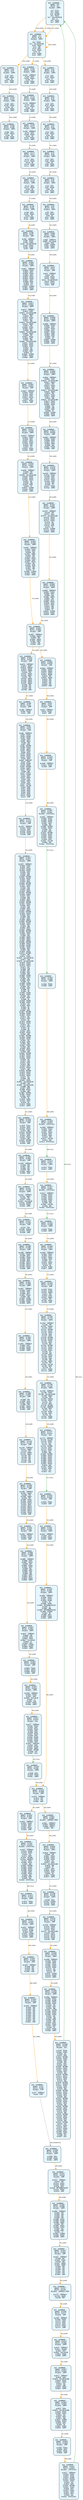 digraph Contract_CFG {
    rankdir=TB;
    node [shape=box, style="filled, rounded", fontname="Monospace", fontsize=9, margin=0.15];
    edge [fontname="Arial", fontsize=8, penwidth=1.2];

    "block_0" [label="合约: 0x6088d9...
起始PC: 0x0
终止PC: 0xc
终止指令: JUMPI
---------
0x0: PUSH1
0x2: PUSH1
0x4: MSTORE
0x5: PUSH1
0x7: CALLDATASIZE
0x8: LT
0x9: PUSH2
0xc: JUMPI", fillcolor="#e6f7ff"];
    "block_d" [label="合约: 0x6088d9...
起始PC: 0xd
终止PC: 0x1d
终止指令: JUMPI
---------
0xd: PUSH1
0xf: CALLDATALOAD
0x10: PUSH1
0x12: SHR
0x13: DUP1
0x14: PUSH4
0x19: GT
0x1a: PUSH2
0x1d: JUMPI", fillcolor="#e6f7ff"];
    "block_102" [label="合约: 0x6088d9...
起始PC: 0x102
终止PC: 0x10d
终止指令: JUMPI
---------
0x102: JUMPDEST
0x103: DUP1
0x104: PUSH4
0x109: GT
0x10a: PUSH2
0x10d: JUMPI", fillcolor="#e6f7ff"];
    "block_17a" [label="合约: 0x6088d9...
起始PC: 0x17a
终止PC: 0x185
终止指令: JUMPI
---------
0x17a: JUMPDEST
0x17b: DUP1
0x17c: PUSH4
0x181: GT
0x182: PUSH2
0x185: JUMPI", fillcolor="#e6f7ff"];
    "block_1b6" [label="合约: 0x6088d9...
起始PC: 0x1b6
终止PC: 0x1c1
终止指令: JUMPI
---------
0x1b6: JUMPDEST
0x1b7: DUP1
0x1b8: PUSH4
0x1bd: EQ
0x1be: PUSH2
0x1c1: JUMPI", fillcolor="#e6f7ff"];
    "block_1c2" [label="合约: 0x6088d9...
起始PC: 0x1c2
终止PC: 0x1cc
终止指令: JUMPI
---------
0x1c2: DUP1
0x1c3: PUSH4
0x1c8: EQ
0x1c9: PUSH2
0x1cc: JUMPI", fillcolor="#e6f7ff"];
    "block_1cd" [label="合约: 0x6088d9...
起始PC: 0x1cd
终止PC: 0x1d7
终止指令: JUMPI
---------
0x1cd: DUP1
0x1ce: PUSH4
0x1d3: EQ
0x1d4: PUSH2
0x1d7: JUMPI", fillcolor="#e6f7ff"];
    "block_1d8" [label="合约: 0x6088d9...
起始PC: 0x1d8
终止PC: 0x1e2
终止指令: JUMPI
---------
0x1d8: DUP1
0x1d9: PUSH4
0x1de: EQ
0x1df: PUSH2
0x1e2: JUMPI", fillcolor="#e6f7ff"];
    "block_28a" [label="合约: 0x6088d9...
起始PC: 0x28a
终止PC: 0x297
终止指令: JUMP
---------
0x28a: JUMPDEST
0x28b: PUSH2
0x28e: PUSH2
0x291: CALLDATASIZE
0x292: PUSH1
0x294: PUSH2
0x297: JUMP", fillcolor="#e6f7ff"];
    "block_46ac" [label="合约: 0x6088d9...
起始PC: 0x46ac
终止PC: 0x46bf
终止指令: JUMPI
---------
0x46ac: JUMPDEST
0x46ad: PUSH1
0x46af: DUP1
0x46b0: PUSH1
0x46b2: DUP1
0x46b3: PUSH1
0x46b5: PUSH1
0x46b7: DUP7
0x46b8: DUP9
0x46b9: SUB
0x46ba: SLT
0x46bb: ISZERO
0x46bc: PUSH2
0x46bf: JUMPI", fillcolor="#e6f7ff"];
    "block_46c4" [label="合约: 0x6088d9...
起始PC: 0x46c4
终止PC: 0x46ea
终止指令: JUMPI
---------
0x46c4: JUMPDEST
0x46c5: DUP6
0x46c6: CALLDATALOAD
0x46c7: SWAP5
0x46c8: POP
0x46c9: PUSH1
0x46cb: DUP7
0x46cc: ADD
0x46cd: CALLDATALOAD
0x46ce: SWAP4
0x46cf: POP
0x46d0: PUSH1
0x46d2: DUP7
0x46d3: ADD
0x46d4: CALLDATALOAD
0x46d5: SWAP3
0x46d6: POP
0x46d7: PUSH1
0x46d9: DUP7
0x46da: ADD
0x46db: CALLDATALOAD
0x46dc: PUSH1
0x46de: PUSH1
0x46e0: PUSH1
0x46e2: SHL
0x46e3: SUB
0x46e4: DUP2
0x46e5: GT
0x46e6: ISZERO
0x46e7: PUSH2
0x46ea: JUMPI", fillcolor="#e6f7ff"];
    "block_46ef" [label="合约: 0x6088d9...
起始PC: 0x46ef
终止PC: 0x46fa
终止指令: JUMP
---------
0x46ef: JUMPDEST
0x46f0: PUSH2
0x46f3: DUP9
0x46f4: DUP3
0x46f5: DUP10
0x46f6: ADD
0x46f7: PUSH2
0x46fa: JUMP", fillcolor="#e6f7ff"];
    "block_4523" [label="合约: 0x6088d9...
起始PC: 0x4523
终止PC: 0x4530
终止指令: JUMPI
---------
0x4523: JUMPDEST
0x4524: PUSH1
0x4526: DUP1
0x4527: DUP4
0x4528: PUSH1
0x452a: DUP5
0x452b: ADD
0x452c: SLT
0x452d: PUSH2
0x4530: JUMPI", fillcolor="#e6f7ff"];
    "block_4535" [label="合约: 0x6088d9...
起始PC: 0x4535
终止PC: 0x4547
终止指令: JUMPI
---------
0x4535: JUMPDEST
0x4536: POP
0x4537: DUP2
0x4538: CALLDATALOAD
0x4539: PUSH1
0x453b: PUSH1
0x453d: PUSH1
0x453f: SHL
0x4540: SUB
0x4541: DUP2
0x4542: GT
0x4543: ISZERO
0x4544: PUSH2
0x4547: JUMPI", fillcolor="#e6f7ff"];
    "block_454c" [label="合约: 0x6088d9...
起始PC: 0x454c
终止PC: 0x4562
终止指令: JUMPI
---------
0x454c: JUMPDEST
0x454d: PUSH1
0x454f: DUP4
0x4550: ADD
0x4551: SWAP2
0x4552: POP
0x4553: DUP4
0x4554: PUSH1
0x4556: DUP3
0x4557: PUSH1
0x4559: SHL
0x455a: DUP6
0x455b: ADD
0x455c: ADD
0x455d: GT
0x455e: ISZERO
0x455f: PUSH2
0x4562: JUMPI", fillcolor="#e6f7ff"];
    "block_4567" [label="合约: 0x6088d9...
起始PC: 0x4567
终止PC: 0x456d
终止指令: JUMP
---------
0x4567: JUMPDEST
0x4568: SWAP3
0x4569: POP
0x456a: SWAP3
0x456b: SWAP1
0x456c: POP
0x456d: JUMP", fillcolor="#e6f7ff"];
    "block_46fb" [label="合约: 0x6088d9...
起始PC: 0x46fb
终止PC: 0x470b
终止指令: JUMP
---------
0x46fb: JUMPDEST
0x46fc: SWAP7
0x46fd: SWAP10
0x46fe: SWAP6
0x46ff: SWAP9
0x4700: POP
0x4701: SWAP4
0x4702: SWAP7
0x4703: POP
0x4704: SWAP3
0x4705: SWAP5
0x4706: SWAP4
0x4707: SWAP3
0x4708: POP
0x4709: POP
0x470a: POP
0x470b: JUMP", fillcolor="#e6f7ff"];
    "block_298" [label="合约: 0x6088d9...
起始PC: 0x298
终止PC: 0x29c
终止指令: JUMP
---------
0x298: JUMPDEST
0x299: PUSH2
0x29c: JUMP", fillcolor="#e6f7ff"];
    "block_b8e" [label="合约: 0x6088d9...
起始PC: 0xb8e
终止PC: 0xbc3
终止指令: JUMP
---------
0xb8e: JUMPDEST
0xb8f: PUSH1
0xb91: MLOAD
0xb92: PUSH1
0xb94: DUP7
0xb95: SWAP1
0xb96: SHR
0xb97: DUP2
0xb98: MSTORE
0xb99: PUSH1
0xb9b: SWAP1
0xb9c: PUSH1
0xb9e: DUP1
0xb9f: MLOAD
0xba0: PUSH1
0xba2: PUSH2
0xba5: DUP4
0xba6: CODECOPY
0xba7: DUP2
0xba8: MLOAD
0xba9: SWAP2
0xbaa: MSTORE
0xbab: SWAP1
0xbac: PUSH1
0xbae: ADD
0xbaf: PUSH1
0xbb1: MLOAD
0xbb2: DUP1
0xbb3: SWAP2
0xbb4: SUB
0xbb5: SWAP1
0xbb6: LOG1
0xbb7: PUSH2
0xbba: CALLER
0xbbb: DUP8
0xbbc: DUP8
0xbbd: DUP8
0xbbe: DUP8
0xbbf: DUP8
0xbc0: PUSH2
0xbc3: JUMP", fillcolor="#e6f7ff"];
    "block_2231" [label="合约: 0x6088d9...
起始PC: 0x2231
终止PC: 0x223b
终止指令: JUMP
---------
0x2231: JUMPDEST
0x2232: PUSH1
0x2234: DUP1
0x2235: PUSH2
0x2238: PUSH2
0x223b: JUMP", fillcolor="#e6f7ff"];
    "block_182f" [label="合约: 0x6088d9...
起始PC: 0x182f
终止PC: 0x1917
终止指令: JUMPI
---------
0x182f: JUMPDEST
0x1830: PUSH1
0x1832: DUP1
0x1833: MLOAD
0x1834: PUSH1
0x1836: DUP2
0x1837: ADD
0x1838: DUP3
0x1839: MSTORE
0x183a: PUSH1
0x183c: DUP1
0x183d: DUP3
0x183e: MSTORE
0x183f: PUSH1
0x1841: DUP3
0x1842: ADD
0x1843: DUP2
0x1844: SWAP1
0x1845: MSTORE
0x1846: SWAP2
0x1847: DUP2
0x1848: ADD
0x1849: DUP3
0x184a: SWAP1
0x184b: MSTORE
0x184c: PUSH1
0x184e: DUP2
0x184f: ADD
0x1850: DUP3
0x1851: SWAP1
0x1852: MSTORE
0x1853: PUSH1
0x1855: DUP2
0x1856: ADD
0x1857: DUP3
0x1858: SWAP1
0x1859: MSTORE
0x185a: PUSH1
0x185c: DUP2
0x185d: ADD
0x185e: DUP3
0x185f: SWAP1
0x1860: MSTORE
0x1861: PUSH1
0x1863: DUP2
0x1864: ADD
0x1865: SWAP2
0x1866: SWAP1
0x1867: SWAP2
0x1868: MSTORE
0x1869: PUSH1
0x186b: MLOAD
0x186c: PUSH1
0x186e: DUP2
0x186f: ADD
0x1870: PUSH1
0x1872: MSTORE
0x1873: POP
0x1874: PUSH1
0x1876: CALLDATASIZE
0x1877: SUB
0x1878: CALLDATALOAD
0x1879: PUSH1
0x187b: PUSH1
0x187d: PUSH1
0x187f: SHL
0x1880: SUB
0x1881: NOT
0x1882: DUP2
0x1883: AND
0x1884: PUSH6
0x188b: PUSH1
0x188d: SHL
0x188e: DUP2
0x188f: EQ
0x1890: PUSH6
0x1897: PUSH1
0x1899: SHL
0x189a: DUP3
0x189b: EQ
0x189c: OR
0x189d: PUSH6
0x18a4: PUSH1
0x18a6: SHL
0x18a7: DUP3
0x18a8: EQ
0x18a9: PUSH6
0x18b0: PUSH1
0x18b2: SHL
0x18b3: DUP4
0x18b4: EQ
0x18b5: OR
0x18b6: DUP5
0x18b7: MSTORE
0x18b8: PUSH6
0x18bf: PUSH1
0x18c1: SHL
0x18c2: DUP3
0x18c3: EQ
0x18c4: PUSH6
0x18cb: PUSH1
0x18cd: SHL
0x18ce: DUP4
0x18cf: EQ
0x18d0: OR
0x18d1: DUP5
0x18d2: PUSH1
0x18d4: ADD
0x18d5: MSTORE
0x18d6: PUSH6
0x18dd: PUSH1
0x18df: SHL
0x18e0: DUP4
0x18e1: AND
0x18e2: PUSH1
0x18e4: SHR
0x18e5: DUP5
0x18e6: PUSH1
0x18e8: ADD
0x18e9: MSTORE
0x18ea: PUSH1
0x18ec: PUSH1
0x18ee: PUSH1
0x18f0: SHL
0x18f1: SUB
0x18f2: DUP4
0x18f3: AND
0x18f4: DUP5
0x18f5: PUSH1
0x18f7: ADD
0x18f8: MSTORE
0x18f9: PUSH1
0x18fb: PUSH1
0x18fd: PUSH1
0x18ff: SHL
0x1900: SUB
0x1901: PUSH1
0x1903: CALLDATASIZE
0x1904: SUB
0x1905: CALLDATALOAD
0x1906: AND
0x1907: DUP5
0x1908: PUSH1
0x190a: ADD
0x190b: MSTORE
0x190c: PUSH1
0x190e: DUP2
0x190f: EQ
0x1910: PUSH1
0x1912: DUP2
0x1913: EQ
0x1914: PUSH2
0x1917: JUMPI", fillcolor="#e6f7ff"];
    "block_1918" [label="合约: 0x6088d9...
起始PC: 0x1918
终止PC: 0x1929
终止指令: JUMP
---------
0x1918: PUSH1
0x191a: DUP6
0x191b: PUSH1
0x191d: ADD
0x191e: MSTORE
0x191f: PUSH1
0x1921: DUP6
0x1922: PUSH1
0x1924: ADD
0x1925: MSTORE
0x1926: PUSH2
0x1929: JUMP", fillcolor="#e6f7ff"];
    "block_1955" [label="合约: 0x6088d9...
起始PC: 0x1955
终止PC: 0x195b
终止指令: JUMP
---------
0x1955: JUMPDEST
0x1956: POP
0x1957: POP
0x1958: POP
0x1959: POP
0x195a: SWAP1
0x195b: JUMP", fillcolor="#e6f7ff"];
    "block_223c" [label="合约: 0x6088d9...
起始PC: 0x223c
终止PC: 0x2246
终止指令: JUMPI
---------
0x223c: JUMPDEST
0x223d: SWAP1
0x223e: POP
0x223f: PUSH1
0x2241: CALLVALUE
0x2242: ISZERO
0x2243: PUSH2
0x2246: JUMPI", fillcolor="#e6f7ff"];
    "block_2247" [label="合约: 0x6088d9...
起始PC: 0x2247
终止PC: 0x2260
终止指令: JUMP
---------
0x2247: POP
0x2248: PUSH20
0x225d: PUSH2
0x2260: JUMP", fillcolor="#e6f7ff"];
    "block_2386" [label="合约: 0x6088d9...
起始PC: 0x2386
终止PC: 0x2395
终止指令: JUMP
---------
0x2386: JUMPDEST
0x2387: PUSH1
0x2389: DUP1
0x238a: PUSH2
0x238d: DUP5
0x238e: DUP5
0x238f: DUP14
0x2390: DUP14
0x2391: DUP14
0x2392: PUSH2
0x2395: JUMP", fillcolor="#e6f7ff"];
    "block_195c" [label="合约: 0x6088d9...
起始PC: 0x195c
终止PC: 0x1969
终止指令: JUMPI
---------
0x195c: JUMPDEST
0x195d: PUSH1
0x195f: DUP1
0x1960: DUP7
0x1961: PUSH1
0x1963: ADD
0x1964: MLOAD
0x1965: ISZERO
0x1966: PUSH2
0x1969: JUMPI", fillcolor="#e6f7ff"];
    "block_1981" [label="合约: 0x6088d9...
起始PC: 0x1981
终止PC: 0x1987
终止指令: JUMPI
---------
0x1981: JUMPDEST
0x1982: DUP7
0x1983: MLOAD
0x1984: PUSH2
0x1987: JUMPI", fillcolor="#e6f7ff"];
    "block_1988" [label="合约: 0x6088d9...
起始PC: 0x1988
终止PC: 0x1991
终止指令: JUMP
---------
0x1988: POP
0x1989: DUP3
0x198a: SWAP1
0x198b: POP
0x198c: PUSH1
0x198e: PUSH2
0x1991: JUMP", fillcolor="#e6f7ff"];
    "block_1ca0" [label="合约: 0x6088d9...
起始PC: 0x1ca0
终止PC: 0x1ca9
终止指令: JUMP
---------
0x1ca0: JUMPDEST
0x1ca1: SWAP6
0x1ca2: POP
0x1ca3: SWAP6
0x1ca4: SWAP4
0x1ca5: POP
0x1ca6: POP
0x1ca7: POP
0x1ca8: POP
0x1ca9: JUMP", fillcolor="#e6f7ff"];
    "block_2396" [label="合约: 0x6088d9...
起始PC: 0x2396
终止PC: 0x23a9
终止指令: JUMP
---------
0x2396: JUMPDEST
0x2397: SWAP2
0x2398: POP
0x2399: SWAP2
0x239a: POP
0x239b: PUSH1
0x239d: PUSH2
0x23a0: DUP13
0x23a1: DUP5
0x23a2: DUP13
0x23a3: DUP13
0x23a4: DUP13
0x23a5: DUP13
0x23a6: PUSH2
0x23a9: JUMP", fillcolor="#e6f7ff"];
    "block_3261" [label="合约: 0x6088d9...
起始PC: 0x3261
终止PC: 0x3267
终止指令: JUMP
---------
0x3261: JUMPDEST
0x3262: PUSH1
0x3264: PUSH2
0x3267: JUMP", fillcolor="#e6f7ff"];
    "block_3685" [label="合约: 0x6088d9...
起始PC: 0x3685
终止PC: 0x3696
终止指令: JUMPI
---------
0x3685: JUMPDEST
0x3686: DUP3
0x3687: PUSH1
0x3689: NOT
0x368a: PUSH1
0x368c: DUP5
0x368d: MUL
0x368e: DUP3
0x368f: ADD
0x3690: ADD
0x3691: DUP4
0x3692: DUP1
0x3693: PUSH2
0x3696: JUMPI", fillcolor="#e6f7ff"];
    "block_36a7" [label="合约: 0x6088d9...
起始PC: 0x36a7
终止PC: 0x36b3
终止指令: JUMPI
---------
0x36a7: JUMPDEST
0x36a8: POP
0x36a9: DUP9
0x36aa: PUSH1
0x36ac: CALLVALUE
0x36ad: GT
0x36ae: DUP1
0x36af: ISZERO
0x36b0: PUSH2
0x36b3: JUMPI", fillcolor="#e6f7ff"];
    "block_36b4" [label="合约: 0x6088d9...
起始PC: 0x36b4
终止PC: 0x36bb
终止指令: JUMP
---------
0x36b4: PUSH2
0x36b7: DUP10
0x36b8: PUSH2
0x36bb: JUMP", fillcolor="#e6f7ff"];
    "block_33b4" [label="合约: 0x6088d9...
起始PC: 0x33b4
终止PC: 0x33be
终止指令: JUMPI
---------
0x33b4: JUMPDEST
0x33b5: PUSH1
0x33b7: DUP2
0x33b8: CALLVALUE
0x33b9: LT
0x33ba: SUB
0x33bb: PUSH2
0x33be: JUMPI", fillcolor="#e6f7ff"];
    "block_33cf" [label="合约: 0x6088d9...
起始PC: 0x33cf
终止PC: 0x33e7
终止指令: CALL
---------
0x33cf: JUMPDEST
0x33d0: PUSH1
0x33d2: DUP1
0x33d3: PUSH1
0x33d5: DUP1
0x33d6: DUP5
0x33d7: PUSH1
0x33d9: DUP1
0x33da: MLOAD
0x33db: PUSH1
0x33dd: PUSH2
0x33e0: DUP4
0x33e1: CODECOPY
0x33e2: DUP2
0x33e3: MLOAD
0x33e4: SWAP2
0x33e5: MSTORE
0x33e6: GAS
0x33e7: CALL", fillcolor="#e6f7ff"];
    "block_33e8" [label="合约: 0x6088d9...
起始PC: 0x33e8
终止PC: 0x33ec
终止指令: JUMPI
---------
0x33e8: DUP1
0x33e9: PUSH2
0x33ec: JUMPI", fillcolor="#e6f7ff"];
    "block_167d" [label="合约: 0x6088d9...
起始PC: 0x167d
终止PC: 0x1680
终止指令: JUMP
---------
0x167d: JUMPDEST
0x167e: POP
0x167f: POP
0x1680: JUMP", fillcolor="#e6f7ff"];
    "block_36bc" [label="合约: 0x6088d9...
起始PC: 0x36bc
终止PC: 0x36bf
终止指令: JUMPDEST_PREV
---------
0x36bc: JUMPDEST
0x36bd: ADDRESS
0x36be: SWAP11
0x36bf: POP", fillcolor="#e6f7ff"];
    "block_36ea" [label="合约: 0x6088d9...
起始PC: 0x36ea
终止PC: 0x36ff
终止指令: JUMPI
---------
0x36ea: JUMPDEST
0x36eb: POP
0x36ec: PUSH1
0x36ee: PUSH1
0x36f0: PUSH1
0x36f2: SHL
0x36f3: DUP4
0x36f4: CALLDATALOAD
0x36f5: AND
0x36f6: GT
0x36f7: DUP1
0x36f8: PUSH1
0x36fa: DUP2
0x36fb: EQ
0x36fc: PUSH2
0x36ff: JUMPI", fillcolor="#e6f7ff"];
    "block_3700" [label="合约: 0x6088d9...
起始PC: 0x3700
终止PC: 0x3705
终止指令: JUMPI
---------
0x3700: DUP1
0x3701: ISZERO
0x3702: PUSH2
0x3705: JUMPI", fillcolor="#e6f7ff"];
    "block_3729" [label="合约: 0x6088d9...
起始PC: 0x3729
终止PC: 0x3736
终止指令: JUMP
---------
0x3729: JUMPDEST
0x372a: PUSH2
0x372d: DUP11
0x372e: DUP6
0x372f: CALLDATALOAD
0x3730: DUP6
0x3731: DUP16
0x3732: DUP16
0x3733: PUSH2
0x3736: JUMP", fillcolor="#e6f7ff"];
    "block_3268" [label="合约: 0x6088d9...
起始PC: 0x3268
终止PC: 0x3279
终止指令: JUMPI
---------
0x3268: JUMPDEST
0x3269: PUSH1
0x326b: DUP6
0x326c: PUSH1
0x326e: PUSH1
0x3270: PUSH1
0x3272: SHL
0x3273: SUB
0x3274: LT
0x3275: ISZERO
0x3276: PUSH2
0x3279: JUMPI", fillcolor="#e6f7ff"];
    "block_328a" [label="合约: 0x6088d9...
起始PC: 0x328a
终止PC: 0x32a8
终止指令: JUMPI
---------
0x328a: JUMPDEST
0x328b: PUSH1
0x328d: MLOAD
0x328e: PUSH1
0x3290: PUSH1
0x3292: SHL
0x3293: DUP7
0x3294: AND
0x3295: ISZERO
0x3296: PUSH1
0x3298: PUSH1
0x329a: PUSH1
0x329c: SHL
0x329d: SUB
0x329e: DUP8
0x329f: AND
0x32a0: DUP2
0x32a1: PUSH1
0x32a3: DUP2
0x32a4: EQ
0x32a5: PUSH2
0x32a8: JUMPI", fillcolor="#e6f7ff"];
    "block_32a9" [label="合约: 0x6088d9...
起始PC: 0x32a9
终止PC: 0x3307
终止指令: CALL
---------
0x32a9: PUSH4
0x32ae: PUSH1
0x32b0: SHL
0x32b1: DUP5
0x32b2: MSTORE
0x32b3: PUSH1
0x32b5: DUP5
0x32b6: ADD
0x32b7: DUP7
0x32b8: DUP2
0x32b9: MSTORE
0x32ba: PUSH1
0x32bc: PUSH1
0x32be: DUP3
0x32bf: ADD
0x32c0: MSTORE
0x32c1: DUP11
0x32c2: PUSH1
0x32c4: DUP3
0x32c5: ADD
0x32c6: MSTORE
0x32c7: PUSH20
0x32dc: PUSH1
0x32de: DUP3
0x32df: ADD
0x32e0: MSTORE
0x32e1: PUSH1
0x32e3: PUSH1
0x32e5: DUP3
0x32e6: ADD
0x32e7: MSTORE
0x32e8: PUSH1
0x32ea: PUSH1
0x32ec: DUP3
0x32ed: ADD
0x32ee: MSTORE
0x32ef: DUP8
0x32f0: PUSH1
0x32f2: DUP3
0x32f3: ADD
0x32f4: MSTORE
0x32f5: DUP9
0x32f6: PUSH1
0x32f8: DUP3
0x32f9: ADD
0x32fa: MSTORE
0x32fb: POP
0x32fc: PUSH1
0x32fe: DUP1
0x32ff: PUSH2
0x3302: DUP7
0x3303: PUSH1
0x3305: DUP7
0x3306: GAS
0x3307: CALL", fillcolor="#e6f7ff"];
    "block_1e" [label="合约: 0x6088d9...
起始PC: 0x1e
终止PC: 0x28
终止指令: JUMPI
---------
0x1e: DUP1
0x1f: PUSH4
0x24: GT
0x25: PUSH2
0x28: JUMPI", fillcolor="#e6f7ff"];
    "block_29" [label="合约: 0x6088d9...
起始PC: 0x29
终止PC: 0x33
终止指令: JUMPI
---------
0x29: DUP1
0x2a: PUSH4
0x2f: GT
0x30: PUSH2
0x33: JUMPI", fillcolor="#e6f7ff"];
    "block_34" [label="合约: 0x6088d9...
起始PC: 0x34
终止PC: 0x3e
终止指令: JUMPI
---------
0x34: DUP1
0x35: PUSH4
0x3a: EQ
0x3b: PUSH2
0x3e: JUMPI", fillcolor="#e6f7ff"];
    "block_3f" [label="合约: 0x6088d9...
起始PC: 0x3f
终止PC: 0x49
终止指令: JUMPI
---------
0x3f: DUP1
0x40: PUSH4
0x45: EQ
0x46: PUSH2
0x49: JUMPI", fillcolor="#e6f7ff"];
    "block_4a" [label="合约: 0x6088d9...
起始PC: 0x4a
终止PC: 0x54
终止指令: JUMPI
---------
0x4a: DUP1
0x4b: PUSH4
0x50: EQ
0x51: PUSH2
0x54: JUMPI", fillcolor="#e6f7ff"];
    "block_55" [label="合约: 0x6088d9...
起始PC: 0x55
终止PC: 0x5f
终止指令: JUMPI
---------
0x55: DUP1
0x56: PUSH4
0x5b: EQ
0x5c: PUSH2
0x5f: JUMPI", fillcolor="#e6f7ff"];
    "block_608" [label="合约: 0x6088d9...
起始PC: 0x608
终止PC: 0x60f
终止指令: JUMPI
---------
0x608: JUMPDEST
0x609: CALLVALUE
0x60a: DUP1
0x60b: ISZERO
0x60c: PUSH2
0x60f: JUMPI", fillcolor="#e6f7ff"];
    "block_614" [label="合约: 0x6088d9...
起始PC: 0x614
终止PC: 0x622
终止指令: JUMP
---------
0x614: JUMPDEST
0x615: POP
0x616: PUSH2
0x619: PUSH2
0x61c: CALLDATASIZE
0x61d: PUSH1
0x61f: PUSH2
0x622: JUMP", fillcolor="#e6f7ff"];
    "block_50a8" [label="合约: 0x6088d9...
起始PC: 0x50a8
终止PC: 0x50b9
终止指令: JUMPI
---------
0x50a8: JUMPDEST
0x50a9: PUSH1
0x50ab: DUP1
0x50ac: PUSH1
0x50ae: DUP1
0x50af: PUSH1
0x50b1: DUP6
0x50b2: DUP8
0x50b3: SUB
0x50b4: SLT
0x50b5: ISZERO
0x50b6: PUSH2
0x50b9: JUMPI", fillcolor="#e6f7ff"];
    "block_50be" [label="合约: 0x6088d9...
起始PC: 0x50be
终止PC: 0x50dd
终止指令: JUMPI
---------
0x50be: JUMPDEST
0x50bf: DUP5
0x50c0: CALLDATALOAD
0x50c1: SWAP4
0x50c2: POP
0x50c3: PUSH1
0x50c5: DUP6
0x50c6: ADD
0x50c7: CALLDATALOAD
0x50c8: SWAP3
0x50c9: POP
0x50ca: PUSH1
0x50cc: DUP6
0x50cd: ADD
0x50ce: CALLDATALOAD
0x50cf: PUSH1
0x50d1: PUSH1
0x50d3: PUSH1
0x50d5: SHL
0x50d6: SUB
0x50d7: DUP2
0x50d8: GT
0x50d9: ISZERO
0x50da: PUSH2
0x50dd: JUMPI", fillcolor="#e6f7ff"];
    "block_50e2" [label="合约: 0x6088d9...
起始PC: 0x50e2
终止PC: 0x50ed
终止指令: JUMP
---------
0x50e2: JUMPDEST
0x50e3: PUSH2
0x50e6: DUP8
0x50e7: DUP3
0x50e8: DUP9
0x50e9: ADD
0x50ea: PUSH2
0x50ed: JUMP", fillcolor="#e6f7ff"];
    "block_4fdd" [label="合约: 0x6088d9...
起始PC: 0x4fdd
终止PC: 0x4fea
终止指令: JUMPI
---------
0x4fdd: JUMPDEST
0x4fde: PUSH1
0x4fe0: DUP1
0x4fe1: DUP4
0x4fe2: PUSH1
0x4fe4: DUP5
0x4fe5: ADD
0x4fe6: SLT
0x4fe7: PUSH2
0x4fea: JUMPI", fillcolor="#e6f7ff"];
    "block_4fef" [label="合约: 0x6088d9...
起始PC: 0x4fef
终止PC: 0x5001
终止指令: JUMPI
---------
0x4fef: JUMPDEST
0x4ff0: POP
0x4ff1: DUP2
0x4ff2: CALLDATALOAD
0x4ff3: PUSH1
0x4ff5: PUSH1
0x4ff7: PUSH1
0x4ff9: SHL
0x4ffa: SUB
0x4ffb: DUP2
0x4ffc: GT
0x4ffd: ISZERO
0x4ffe: PUSH2
0x5001: JUMPI", fillcolor="#e6f7ff"];
    "block_5006" [label="合约: 0x6088d9...
起始PC: 0x5006
终止PC: 0x5019
终止指令: JUMPI
---------
0x5006: JUMPDEST
0x5007: PUSH1
0x5009: DUP4
0x500a: ADD
0x500b: SWAP2
0x500c: POP
0x500d: DUP4
0x500e: PUSH1
0x5010: DUP3
0x5011: DUP6
0x5012: ADD
0x5013: ADD
0x5014: GT
0x5015: ISZERO
0x5016: PUSH2
0x5019: JUMPI", fillcolor="#e6f7ff"];
    "block_50ee" [label="合约: 0x6088d9...
起始PC: 0x50ee
终止PC: 0x50f9
终止指令: JUMP
---------
0x50ee: JUMPDEST
0x50ef: SWAP6
0x50f0: SWAP9
0x50f1: SWAP5
0x50f2: SWAP8
0x50f3: POP
0x50f4: SWAP6
0x50f5: POP
0x50f6: POP
0x50f7: POP
0x50f8: POP
0x50f9: JUMP", fillcolor="#e6f7ff"];
    "block_623" [label="合约: 0x6088d9...
起始PC: 0x623
终止PC: 0x627
终止指令: JUMP
---------
0x623: JUMPDEST
0x624: PUSH2
0x627: JUMP", fillcolor="#e6f7ff"];
    "block_15e0" [label="合约: 0x6088d9...
起始PC: 0x15e0
终止PC: 0x15e4
终止指令: JUMP
---------
0x15e0: JUMPDEST
0x15e1: PUSH2
0x15e4: JUMP", fillcolor="#e6f7ff"];
    "block_1681" [label="合约: 0x6088d9...
起始PC: 0x1681
终止PC: 0x16ac
终止指令: STATICCALL
---------
0x1681: JUMPDEST
0x1682: PUSH1
0x1684: MLOAD
0x1685: PUSH1
0x1687: DUP2
0x1688: ADD
0x1689: PUSH20
0x169e: PUSH1
0x16a0: SHL
0x16a1: DUP3
0x16a2: MSTORE
0x16a3: PUSH1
0x16a5: PUSH1
0x16a7: PUSH1
0x16a9: DUP5
0x16aa: CALLER
0x16ab: GAS
0x16ac: STATICCALL", fillcolor="#e6f7ff"];
    "block_16ad" [label="合约: 0x6088d9...
起始PC: 0x16ad
终止PC: 0x16b0
终止指令: JUMPI
---------
0x16ad: PUSH2
0x16b0: JUMPI", fillcolor="#e6f7ff"];
    "block_16b8" [label="合约: 0x6088d9...
起始PC: 0x16b8
终止PC: 0x16c3
终止指令: STATICCALL
---------
0x16b8: JUMPDEST
0x16b9: PUSH1
0x16bb: DUP1
0x16bc: PUSH1
0x16be: DUP1
0x16bf: DUP6
0x16c0: ADD
0x16c1: CALLER
0x16c2: GAS
0x16c3: STATICCALL", fillcolor="#e6f7ff"];
    "block_16c4" [label="合约: 0x6088d9...
起始PC: 0x16c4
终止PC: 0x16c7
终止指令: JUMPI
---------
0x16c4: PUSH2
0x16c7: JUMPI", fillcolor="#e6f7ff"];
    "block_16cf" [label="合约: 0x6088d9...
起始PC: 0x16cf
终止PC: 0x16dc
终止指令: STATICCALL
---------
0x16cf: JUMPDEST
0x16d0: PUSH1
0x16d2: PUSH1
0x16d4: PUSH1
0x16d6: PUSH1
0x16d8: DUP6
0x16d9: ADD
0x16da: CALLER
0x16db: GAS
0x16dc: STATICCALL", fillcolor="#e6f7ff"];
    "block_16dd" [label="合约: 0x6088d9...
起始PC: 0x16dd
终止PC: 0x16e0
终止指令: JUMPI
---------
0x16dd: PUSH2
0x16e0: JUMPI", fillcolor="#e6f7ff"];
    "block_16e8" [label="合约: 0x6088d9...
起始PC: 0x16e8
终止PC: 0x16f7
终止指令: JUMPI
---------
0x16e8: JUMPDEST
0x16e9: PUSH1
0x16eb: DUP1
0x16ec: PUSH1
0x16ee: DUP9
0x16ef: SGT
0x16f0: PUSH1
0x16f2: DUP2
0x16f3: EQ
0x16f4: PUSH2
0x16f7: JUMPI", fillcolor="#e6f7ff"];
    "block_16f8" [label="合约: 0x6088d9...
起始PC: 0x16f8
终止PC: 0x1703
终止指令: JUMP
---------
0x16f8: PUSH1
0x16fa: MLOAD
0x16fb: SWAP3
0x16fc: POP
0x16fd: DUP8
0x16fe: SWAP2
0x16ff: POP
0x1700: PUSH2
0x1703: JUMP", fillcolor="#e6f7ff"];
    "block_170d" [label="合约: 0x6088d9...
起始PC: 0x170d
终止PC: 0x1774
终止指令: JUMPI
---------
0x170d: JUMPDEST
0x170e: POP
0x170f: PUSH32
0x1730: DUP5
0x1731: MSTORE
0x1732: PUSH1
0x1734: PUSH1
0x1736: SHA3
0x1737: DUP4
0x1738: MSTORE
0x1739: PUSH32
0x175a: PUSH1
0x175c: DUP5
0x175d: ADD
0x175e: MSTORE
0x175f: PUSH1
0x1761: PUSH1
0x1763: PUSH1
0x1765: SHL
0x1766: SUB
0x1767: PUSH1
0x1769: DUP6
0x176a: SHA3
0x176b: AND
0x176c: SWAP3
0x176d: POP
0x176e: CALLER
0x176f: DUP4
0x1770: EQ
0x1771: PUSH2
0x1774: JUMPI", fillcolor="#e6f7ff"];
    "block_1785" [label="合约: 0x6088d9...
起始PC: 0x1785
终止PC: 0x17af
终止指令: JUMPI
---------
0x1785: JUMPDEST
0x1786: PUSH1
0x1788: CALLDATALOAD
0x1789: SWAP3
0x178a: POP
0x178b: PUSH20
0x17a0: PUSH1
0x17a2: SHL
0x17a3: DUP5
0x17a4: MSTORE
0x17a5: ADDRESS
0x17a6: DUP4
0x17a7: EQ
0x17a8: PUSH1
0x17aa: DUP2
0x17ab: EQ
0x17ac: PUSH2
0x17af: JUMPI", fillcolor="#e6f7ff"];
    "block_17f7" [label="合约: 0x6088d9...
起始PC: 0x17f7
终止PC: 0x1815
终止指令: CALL
---------
0x17f7: JUMPDEST
0x17f8: CALLER
0x17f9: PUSH1
0x17fb: DUP7
0x17fc: ADD
0x17fd: MSTORE
0x17fe: DUP2
0x17ff: PUSH1
0x1801: DUP7
0x1802: ADD
0x1803: MSTORE
0x1804: PUSH2
0x1807: PUSH1
0x1809: PUSH1
0x180b: PUSH1
0x180d: PUSH1
0x180f: DUP10
0x1810: ADD
0x1811: PUSH1
0x1813: DUP9
0x1814: GAS
0x1815: CALL", fillcolor="#e6f7ff"];
    "block_1816" [label="合约: 0x6088d9...
起始PC: 0x1816
终止PC: 0x1819
终止指令: JUMP
---------
0x1816: PUSH2
0x1819: JUMP", fillcolor="#e6f7ff"];
    "block_164c" [label="合约: 0x6088d9...
起始PC: 0x164c
终止PC: 0x1651
终止指令: JUMPI
---------
0x164c: JUMPDEST
0x164d: DUP1
0x164e: PUSH2
0x1651: JUMPI", fillcolor="#e6f7ff"];
    "block_1659" [label="合约: 0x6088d9...
起始PC: 0x1659
终止PC: 0x166c
终止指令: JUMPI
---------
0x1659: JUMPDEST
0x165a: PUSH1
0x165c: PUSH1
0x165e: MLOAD
0x165f: EQ
0x1660: PUSH1
0x1662: RETURNDATASIZE
0x1663: GT
0x1664: AND
0x1665: RETURNDATASIZE
0x1666: ISZERO
0x1667: OR
0x1668: DUP1
0x1669: PUSH2
0x166c: JUMPI", fillcolor="#e6f7ff"];
    "block_181a" [label="合约: 0x6088d9...
起始PC: 0x181a
终止PC: 0x1823
终止指令: JUMP
---------
0x181a: JUMPDEST
0x181b: PUSH2
0x181e: DUP4
0x181f: DUP7
0x1820: PUSH2
0x1823: JUMP", fillcolor="#e6f7ff"];
    "block_15ef" [label="合约: 0x6088d9...
起始PC: 0x15ef
终止PC: 0x1610
终止指令: STATICCALL
---------
0x15ef: JUMPDEST
0x15f0: PUSH8
0x15f9: PUSH1
0x15fb: SHL
0x15fc: DUP2
0x15fd: MSTORE
0x15fe: ADDRESS
0x15ff: DUP2
0x1600: PUSH1
0x1602: ADD
0x1603: MSTORE
0x1604: PUSH1
0x1606: PUSH1
0x1608: PUSH1
0x160a: DUP4
0x160b: PUSH1
0x160d: ADD
0x160e: DUP6
0x160f: GAS
0x1610: STATICCALL", fillcolor="#e6f7ff"];
    "block_1611" [label="合约: 0x6088d9...
起始PC: 0x1611
终止PC: 0x1614
终止指令: JUMPI
---------
0x1611: PUSH2
0x1614: JUMPI", fillcolor="#e6f7ff"];
    "block_161c" [label="合约: 0x6088d9...
起始PC: 0x161c
终止PC: 0x1625
终止指令: JUMPI
---------
0x161c: JUMPDEST
0x161d: PUSH1
0x161f: MLOAD
0x1620: DUP1
0x1621: ISZERO
0x1622: PUSH2
0x1625: JUMPI", fillcolor="#e6f7ff"];
    "block_1647" [label="合约: 0x6088d9...
起始PC: 0x1647
终止PC: 0x164b
终止指令: JUMP
---------
0x1647: JUMPDEST
0x1648: POP
0x1649: POP
0x164a: POP
0x164b: JUMP", fillcolor="#e6f7ff"];
    "block_1824" [label="合约: 0x6088d9...
起始PC: 0x1824
终止PC: 0x182e
终止指令: JUMP
---------
0x1824: JUMPDEST
0x1825: POP
0x1826: POP
0x1827: POP
0x1828: POP
0x1829: POP
0x182a: POP
0x182b: POP
0x182c: POP
0x182d: POP
0x182e: JUMP", fillcolor="#e6f7ff"];
    "block_237" [label="合约: 0x6088d9...
起始PC: 0x237
终止PC: 0x238
终止指令: STOP
---------
0x237: JUMPDEST
0x238: STOP", fillcolor="#e6f7ff"];
    "block_3308" [label="合约: 0x6088d9...
起始PC: 0x3308
终止PC: 0x330c
终止指令: JUMPI
---------
0x3308: DUP1
0x3309: PUSH2
0x330c: JUMPI", fillcolor="#e6f7ff"];
    "block_3312" [label="合约: 0x6088d9...
起始PC: 0x3312
终止PC: 0x331d
终止指令: JUMP
---------
0x3312: JUMPDEST
0x3313: POP
0x3314: PUSH1
0x3316: PUSH1
0x3318: DUP1
0x3319: RETURNDATACOPY
0x331a: PUSH2
0x331d: JUMP", fillcolor="#e6f7ff"];
    "block_3381" [label="合约: 0x6088d9...
起始PC: 0x3381
终止PC: 0x3396
终止指令: JUMPI
---------
0x3381: JUMPDEST
0x3382: POP
0x3383: POP
0x3384: POP
0x3385: POP
0x3386: PUSH1
0x3388: MLOAD
0x3389: SWAP1
0x338a: POP
0x338b: PUSH1
0x338d: PUSH1
0x338f: SHL
0x3390: DUP2
0x3391: LT
0x3392: ISZERO
0x3393: PUSH2
0x3396: JUMPI", fillcolor="#e6f7ff"];
    "block_33a7" [label="合约: 0x6088d9...
起始PC: 0x33a7
终止PC: 0x33b3
终止指令: JUMP
---------
0x33a7: JUMPDEST
0x33a8: NOT
0x33a9: PUSH1
0x33ab: ADD
0x33ac: SWAP6
0x33ad: SWAP5
0x33ae: POP
0x33af: POP
0x33b0: POP
0x33b1: POP
0x33b2: POP
0x33b3: JUMP", fillcolor="#e6f7ff"];
    "block_3737" [label="合约: 0x6088d9...
起始PC: 0x3737
终止PC: 0x3739
终止指令: JUMPDEST_PREV
---------
0x3737: JUMPDEST
0x3738: SWAP6
0x3739: POP", fillcolor="#e6f7ff"];
    "block_376d" [label="合约: 0x6088d9...
起始PC: 0x376d
终止PC: 0x3777
终止指令: JUMP
---------
0x376d: JUMPDEST
0x376e: PUSH2
0x3771: DUP4
0x3772: DUP3
0x3773: DUP5
0x3774: PUSH2
0x3777: JUMP", fillcolor="#e6f7ff"];
    "block_35cb" [label="合约: 0x6088d9...
起始PC: 0x35cb
终止PC: 0x35e6
终止指令: JUMPI
---------
0x35cb: JUMPDEST
0x35cc: PUSH20
0x35e1: DUP1
0x35e2: CALLVALUE
0x35e3: PUSH2
0x35e6: JUMPI", fillcolor="#e6f7ff"];
    "block_3617" [label="合约: 0x6088d9...
起始PC: 0x3617
终止PC: 0x3623
终止指令: JUMPI
---------
0x3617: JUMPDEST
0x3618: DUP4
0x3619: CALLDATALOAD
0x361a: PUSH1
0x361c: PUSH1
0x361e: SHL
0x361f: AND
0x3620: PUSH2
0x3623: JUMPI", fillcolor="#e6f7ff"];
    "block_3624" [label="合约: 0x6088d9...
起始PC: 0x3624
终止PC: 0x3635
终止指令: JUMPI
---------
0x3624: DUP4
0x3625: CALLDATALOAD
0x3626: PUSH1
0x3628: PUSH1
0x362a: SHL
0x362b: DUP2
0x362c: AND
0x362d: ISZERO
0x362e: PUSH1
0x3630: DUP2
0x3631: EQ
0x3632: PUSH2
0x3635: JUMPI", fillcolor="#e6f7ff"];
    "block_3636" [label="合约: 0x6088d9...
起始PC: 0x3636
终止PC: 0x363d
终止指令: JUMP
---------
0x3636: PUSH2
0x3639: DUP3
0x363a: PUSH2
0x363d: JUMP", fillcolor="#e6f7ff"];
    "block_351c" [label="合约: 0x6088d9...
起始PC: 0x351c
终止PC: 0x3544
终止指令: STATICCALL
---------
0x351c: JUMPDEST
0x351d: PUSH1
0x351f: PUSH1
0x3521: MLOAD
0x3522: PUSH20
0x3537: PUSH1
0x3539: SHL
0x353a: DUP2
0x353b: MSTORE
0x353c: PUSH1
0x353e: DUP1
0x353f: PUSH1
0x3541: DUP4
0x3542: DUP7
0x3543: GAS
0x3544: STATICCALL", fillcolor="#e6f7ff"];
    "block_e8" [label="合约: 0x6088d9...
起始PC: 0xe8
终止PC: 0xf2
终止指令: JUMPI
---------
0xe8: DUP1
0xe9: PUSH4
0xee: EQ
0xef: PUSH2
0xf2: JUMPI", fillcolor="#e6f7ff"];
    "block_155" [label="合约: 0x6088d9...
起始PC: 0x155
终止PC: 0x15f
终止指令: JUMPI
---------
0x155: DUP1
0x156: PUSH4
0x15b: EQ
0x15c: PUSH2
0x15f: JUMPI", fillcolor="#e6f7ff"];
    "block_186" [label="合约: 0x6088d9...
起始PC: 0x186
终止PC: 0x190
终止指令: JUMPI
---------
0x186: DUP1
0x187: PUSH4
0x18c: EQ
0x18d: PUSH2
0x190: JUMPI", fillcolor="#e6f7ff"];

    "block_0" -> "block_d" [label="#1 (JUMP)", color="#ff9800"];
    "block_d" -> "block_102" [label="#2 (JUMP)", color="#ff9800"];
    "block_102" -> "block_17a" [label="#3 (JUMP)", color="#ff9800"];
    "block_17a" -> "block_1b6" [label="#4 (JUMP)", color="#ff9800"];
    "block_1b6" -> "block_1c2" [label="#5 (JUMP)", color="#ff9800"];
    "block_1c2" -> "block_1cd" [label="#6 (JUMP)", color="#ff9800"];
    "block_1cd" -> "block_1d8" [label="#7 (JUMP)", color="#ff9800"];
    "block_1d8" -> "block_28a" [label="#8 (JUMP)", color="#ff9800"];
    "block_28a" -> "block_46ac" [label="#9 (JUMP)", color="#ff9800"];
    "block_46ac" -> "block_46c4" [label="#10 (JUMP)", color="#ff9800"];
    "block_46c4" -> "block_46ef" [label="#11 (JUMP)", color="#ff9800"];
    "block_46ef" -> "block_4523" [label="#12 (JUMP)", color="#ff9800"];
    "block_4523" -> "block_4535" [label="#13 (JUMP)", color="#ff9800"];
    "block_4535" -> "block_454c" [label="#14 (JUMP)", color="#ff9800"];
    "block_454c" -> "block_4567" [label="#15 (JUMP)", color="#ff9800"];
    "block_4567" -> "block_46fb" [label="#16 (JUMP)", color="#ff9800"];
    "block_46fb" -> "block_298" [label="#17 (JUMP)", color="#ff9800"];
    "block_298" -> "block_b8e" [label="#18 (JUMP)", color="#ff9800"];
    "block_b8e" -> "block_2231" [label="#19 (JUMP)", color="#ff9800"];
    "block_2231" -> "block_182f" [label="#20 (JUMP)", color="#ff9800"];
    "block_182f" -> "block_1918" [label="#21 (JUMP)", color="#ff9800"];
    "block_1918" -> "block_1955" [label="#22 (JUMP)", color="#ff9800"];
    "block_1955" -> "block_223c" [label="#23 (JUMP)", color="#ff9800"];
    "block_223c" -> "block_2247" [label="#24 (JUMP)", color="#ff9800"];
    "block_2247" -> "block_2386" [label="#25 (JUMP)", color="#ff9800"];
    "block_2386" -> "block_195c" [label="#26 (JUMP)", color="#ff9800"];
    "block_195c" -> "block_1981" [label="#27 (JUMP)", color="#ff9800"];
    "block_1981" -> "block_1988" [label="#28 (JUMP)", color="#ff9800"];
    "block_1988" -> "block_1ca0" [label="#29 (JUMP)", color="#ff9800"];
    "block_1ca0" -> "block_2396" [label="#30 (JUMP)", color="#ff9800"];
    "block_2396" -> "block_3261" [label="#31 (JUMP)", color="#ff9800"];
    "block_3261" -> "block_3685" [label="#32 (JUMP)", color="#ff9800"];
    "block_3685" -> "block_36a7" [label="#33 (JUMP)", color="#ff9800"];
    "block_36a7" -> "block_36b4" [label="#34 (JUMP)", color="#ff9800"];
    "block_36b4" -> "block_33b4" [label="#35 (JUMP)", color="#ff9800"];
    "block_33b4" -> "block_33cf" [label="#36 (JUMP)", color="#ff9800"];
    "block_33cf" -> "block_33e8" [label="#37 (CALL)", color="#4caf50"];
    "block_33e8" -> "block_167d" [label="#38 (JUMP)", color="#ff9800"];
    "block_167d" -> "block_36bc" [label="#39 (JUMP)", color="#ff9800"];
    "block_36bc" -> "block_36ea" [label="#40 (JUMP)", color="#ff9800"];
    "block_36ea" -> "block_3700" [label="#41 (JUMP)", color="#ff9800"];
    "block_3700" -> "block_3729" [label="#42 (JUMP)", color="#ff9800"];
    "block_3729" -> "block_3268" [label="#43 (JUMP)", color="#ff9800"];
    "block_3268" -> "block_328a" [label="#44 (JUMP)", color="#ff9800"];
    "block_328a" -> "block_32a9" [label="#45 (JUMP)", color="#ff9800"];
    "block_32a9" -> "block_0" [label="#46 (CALL)", color="#4caf50"];
    "block_0" -> "block_d" [label="#47 (JUMP)", color="#ff9800"];
    "block_d" -> "block_1e" [label="#48 (JUMP)", color="#ff9800"];
    "block_1e" -> "block_29" [label="#49 (JUMP)", color="#ff9800"];
    "block_29" -> "block_34" [label="#50 (JUMP)", color="#ff9800"];
    "block_34" -> "block_3f" [label="#51 (JUMP)", color="#ff9800"];
    "block_3f" -> "block_4a" [label="#52 (JUMP)", color="#ff9800"];
    "block_4a" -> "block_55" [label="#53 (JUMP)", color="#ff9800"];
    "block_55" -> "block_608" [label="#54 (JUMP)", color="#ff9800"];
    "block_608" -> "block_614" [label="#55 (JUMP)", color="#ff9800"];
    "block_614" -> "block_50a8" [label="#56 (JUMP)", color="#ff9800"];
    "block_50a8" -> "block_50be" [label="#57 (JUMP)", color="#ff9800"];
    "block_50be" -> "block_50e2" [label="#58 (JUMP)", color="#ff9800"];
    "block_50e2" -> "block_4fdd" [label="#59 (JUMP)", color="#ff9800"];
    "block_4fdd" -> "block_4fef" [label="#60 (JUMP)", color="#ff9800"];
    "block_4fef" -> "block_5006" [label="#61 (JUMP)", color="#ff9800"];
    "block_5006" -> "block_4567" [label="#62 (JUMP)", color="#ff9800"];
    "block_4567" -> "block_50ee" [label="#63 (JUMP)", color="#ff9800"];
    "block_50ee" -> "block_623" [label="#64 (JUMP)", color="#ff9800"];
    "block_623" -> "block_15e0" [label="#65 (JUMP)", color="#ff9800"];
    "block_15e0" -> "block_1681" [label="#66 (JUMP)", color="#ff9800"];
    "block_1681" -> "block_16ad" [label="#67 (CALL)", color="#4caf50"];
    "block_16ad" -> "block_16b8" [label="#68 (JUMP)", color="#ff9800"];
    "block_16b8" -> "block_16c4" [label="#69 (CALL)", color="#4caf50"];
    "block_16c4" -> "block_16cf" [label="#70 (JUMP)", color="#ff9800"];
    "block_16cf" -> "block_16dd" [label="#71 (CALL)", color="#4caf50"];
    "block_16dd" -> "block_16e8" [label="#72 (JUMP)", color="#ff9800"];
    "block_16e8" -> "block_16f8" [label="#73 (JUMP)", color="#ff9800"];
    "block_16f8" -> "block_170d" [label="#74 (JUMP)", color="#ff9800"];
    "block_170d" -> "block_1785" [label="#75 (JUMP)", color="#ff9800"];
    "block_1785" -> "block_17f7" [label="#76 (JUMP)", color="#ff9800"];
    "block_17f7" -> "block_1816" [label="#77 (CALL)", color="#4caf50"];
    "block_1816" -> "block_164c" [label="#78 (JUMP)", color="#ff9800"];
    "block_164c" -> "block_1659" [label="#79 (JUMP)", color="#ff9800"];
    "block_1659" -> "block_167d" [label="#80 (JUMP)", color="#ff9800"];
    "block_167d" -> "block_181a" [label="#81 (JUMP)", color="#ff9800"];
    "block_181a" -> "block_15ef" [label="#82 (JUMP)", color="#ff9800"];
    "block_15ef" -> "block_1611" [label="#83 (CALL)", color="#4caf50"];
    "block_1611" -> "block_161c" [label="#84 (JUMP)", color="#ff9800"];
    "block_161c" -> "block_1647" [label="#85 (JUMP)", color="#ff9800"];
    "block_1647" -> "block_1824" [label="#86 (JUMP)", color="#ff9800"];
    "block_1824" -> "block_237" [label="#87 (JUMP)", color="#ff9800"];
    "block_237" -> "block_3308" [label="#88 (TERMINATE)", color="#9e9e9e"];
    "block_3308" -> "block_3312" [label="#89 (JUMP)", color="#ff9800"];
    "block_3312" -> "block_3381" [label="#90 (JUMP)", color="#ff9800"];
    "block_3381" -> "block_33a7" [label="#91 (JUMP)", color="#ff9800"];
    "block_33a7" -> "block_3737" [label="#92 (JUMP)", color="#ff9800"];
    "block_3737" -> "block_376d" [label="#93 (JUMP)", color="#ff9800"];
    "block_376d" -> "block_35cb" [label="#94 (JUMP)", color="#ff9800"];
    "block_35cb" -> "block_3617" [label="#95 (JUMP)", color="#ff9800"];
    "block_3617" -> "block_3624" [label="#96 (JUMP)", color="#ff9800"];
    "block_3624" -> "block_3636" [label="#97 (JUMP)", color="#ff9800"];
    "block_3636" -> "block_351c" [label="#98 (JUMP)", color="#ff9800"];
    "block_351c" -> "block_0" [label="#99 (CALL)", color="#4caf50"];
    "block_0" -> "block_d" [label="#100 (JUMP)", color="#ff9800"];
    "block_d" -> "block_d" [label="#101 (JUMP)", color="#ff9800"];
    "block_d" -> "block_e8" [label="#102 (JUMP)", color="#ff9800"];
    "block_e8" -> "block_155" [label="#103 (JUMP)", color="#ff9800"];
    "block_155" -> "block_186" [label="#104 (JUMP)", color="#ff9800"];
}